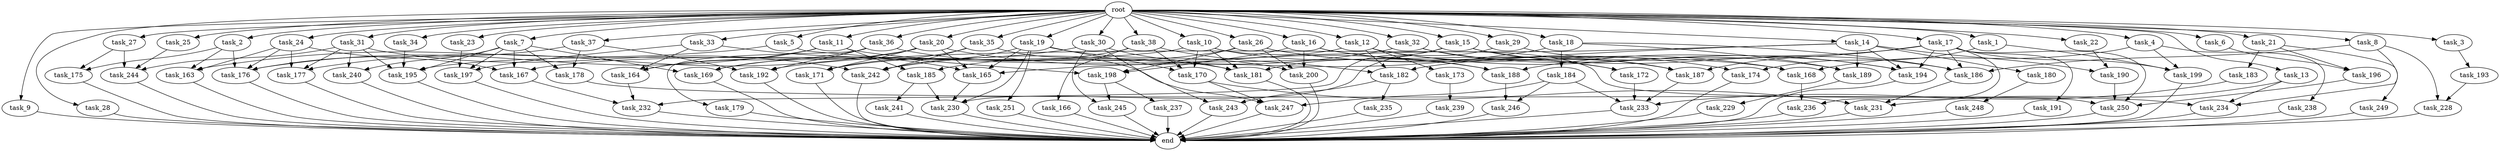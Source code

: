 digraph G {
  root [size="0.000000"];
  task_1 [size="1.024000"];
  task_2 [size="1.024000"];
  task_3 [size="1.024000"];
  task_4 [size="1.024000"];
  task_5 [size="1.024000"];
  task_6 [size="1.024000"];
  task_7 [size="1.024000"];
  task_8 [size="1.024000"];
  task_9 [size="1.024000"];
  task_10 [size="1.024000"];
  task_11 [size="1.024000"];
  task_12 [size="1.024000"];
  task_13 [size="1.024000"];
  task_14 [size="1.024000"];
  task_15 [size="1.024000"];
  task_16 [size="1.024000"];
  task_17 [size="1.024000"];
  task_18 [size="1.024000"];
  task_19 [size="1.024000"];
  task_20 [size="1.024000"];
  task_21 [size="1.024000"];
  task_22 [size="1.024000"];
  task_23 [size="1.024000"];
  task_24 [size="1.024000"];
  task_25 [size="1.024000"];
  task_26 [size="1.024000"];
  task_27 [size="1.024000"];
  task_28 [size="1.024000"];
  task_29 [size="1.024000"];
  task_30 [size="1.024000"];
  task_31 [size="1.024000"];
  task_32 [size="1.024000"];
  task_33 [size="1.024000"];
  task_34 [size="1.024000"];
  task_35 [size="1.024000"];
  task_36 [size="1.024000"];
  task_37 [size="1.024000"];
  task_38 [size="1.024000"];
  task_163 [size="592705486.848000"];
  task_164 [size="670014898.176000"];
  task_165 [size="1700807049.216000"];
  task_166 [size="137438953.472000"];
  task_167 [size="463856467.968000"];
  task_168 [size="146028888.064000"];
  task_169 [size="1314259992.576000"];
  task_170 [size="1692217114.624000"];
  task_171 [size="1546188226.560000"];
  task_172 [size="386547056.640000"];
  task_173 [size="214748364.800000"];
  task_174 [size="936302870.528000"];
  task_175 [size="558345748.480000"];
  task_176 [size="704374636.544000"];
  task_177 [size="721554505.728000"];
  task_178 [size="429496729.600000"];
  task_179 [size="214748364.800000"];
  task_180 [size="137438953.472000"];
  task_181 [size="1657857376.256000"];
  task_182 [size="489626271.744000"];
  task_183 [size="858993459.200000"];
  task_184 [size="34359738.368000"];
  task_185 [size="893353197.568000"];
  task_186 [size="223338299.392000"];
  task_187 [size="1185410973.696000"];
  task_188 [size="1486058684.416000"];
  task_189 [size="481036337.152000"];
  task_190 [size="171798691.840000"];
  task_191 [size="77309411.328000"];
  task_192 [size="566935683.072000"];
  task_193 [size="214748364.800000"];
  task_194 [size="644245094.400000"];
  task_195 [size="1245540515.840000"];
  task_196 [size="1168231104.512000"];
  task_197 [size="1494648619.008000"];
  task_198 [size="1073741824.000000"];
  task_199 [size="188978561.024000"];
  task_200 [size="1632087572.480000"];
  task_228 [size="386547056.640000"];
  task_229 [size="137438953.472000"];
  task_230 [size="1125281431.552000"];
  task_231 [size="1425929142.272000"];
  task_232 [size="558345748.480000"];
  task_233 [size="584115552.256000"];
  task_234 [size="420906795.008000"];
  task_235 [size="34359738.368000"];
  task_236 [size="498216206.336000"];
  task_237 [size="309237645.312000"];
  task_238 [size="34359738.368000"];
  task_239 [size="214748364.800000"];
  task_240 [size="352187318.272000"];
  task_241 [size="137438953.472000"];
  task_242 [size="2001454759.936000"];
  task_243 [size="584115552.256000"];
  task_244 [size="309237645.312000"];
  task_245 [size="858993459.200000"];
  task_246 [size="352187318.272000"];
  task_247 [size="1494648619.008000"];
  task_248 [size="137438953.472000"];
  task_249 [size="858993459.200000"];
  task_250 [size="1571958030.336000"];
  task_251 [size="695784701.952000"];
  end [size="0.000000"];

  root -> task_1 [size="1.000000"];
  root -> task_2 [size="1.000000"];
  root -> task_3 [size="1.000000"];
  root -> task_4 [size="1.000000"];
  root -> task_5 [size="1.000000"];
  root -> task_6 [size="1.000000"];
  root -> task_7 [size="1.000000"];
  root -> task_8 [size="1.000000"];
  root -> task_9 [size="1.000000"];
  root -> task_10 [size="1.000000"];
  root -> task_11 [size="1.000000"];
  root -> task_12 [size="1.000000"];
  root -> task_13 [size="1.000000"];
  root -> task_14 [size="1.000000"];
  root -> task_15 [size="1.000000"];
  root -> task_16 [size="1.000000"];
  root -> task_17 [size="1.000000"];
  root -> task_18 [size="1.000000"];
  root -> task_19 [size="1.000000"];
  root -> task_20 [size="1.000000"];
  root -> task_21 [size="1.000000"];
  root -> task_22 [size="1.000000"];
  root -> task_23 [size="1.000000"];
  root -> task_24 [size="1.000000"];
  root -> task_25 [size="1.000000"];
  root -> task_26 [size="1.000000"];
  root -> task_27 [size="1.000000"];
  root -> task_28 [size="1.000000"];
  root -> task_29 [size="1.000000"];
  root -> task_30 [size="1.000000"];
  root -> task_31 [size="1.000000"];
  root -> task_32 [size="1.000000"];
  root -> task_33 [size="1.000000"];
  root -> task_34 [size="1.000000"];
  root -> task_35 [size="1.000000"];
  root -> task_36 [size="1.000000"];
  root -> task_37 [size="1.000000"];
  root -> task_38 [size="1.000000"];
  task_1 -> task_174 [size="75497472.000000"];
  task_1 -> task_199 [size="75497472.000000"];
  task_2 -> task_163 [size="411041792.000000"];
  task_2 -> task_175 [size="411041792.000000"];
  task_2 -> task_176 [size="411041792.000000"];
  task_3 -> task_193 [size="209715200.000000"];
  task_4 -> task_168 [size="33554432.000000"];
  task_4 -> task_199 [size="33554432.000000"];
  task_4 -> task_238 [size="33554432.000000"];
  task_5 -> task_163 [size="134217728.000000"];
  task_5 -> task_198 [size="134217728.000000"];
  task_6 -> task_196 [size="301989888.000000"];
  task_7 -> task_167 [size="209715200.000000"];
  task_7 -> task_169 [size="209715200.000000"];
  task_7 -> task_178 [size="209715200.000000"];
  task_7 -> task_195 [size="209715200.000000"];
  task_7 -> task_197 [size="209715200.000000"];
  task_7 -> task_240 [size="209715200.000000"];
  task_8 -> task_186 [size="75497472.000000"];
  task_8 -> task_228 [size="75497472.000000"];
  task_8 -> task_234 [size="75497472.000000"];
  task_9 -> end [size="1.000000"];
  task_10 -> task_170 [size="838860800.000000"];
  task_10 -> task_181 [size="838860800.000000"];
  task_10 -> task_188 [size="838860800.000000"];
  task_10 -> task_195 [size="838860800.000000"];
  task_10 -> task_250 [size="838860800.000000"];
  task_11 -> task_164 [size="33554432.000000"];
  task_11 -> task_168 [size="33554432.000000"];
  task_11 -> task_176 [size="33554432.000000"];
  task_11 -> task_185 [size="33554432.000000"];
  task_12 -> task_167 [size="209715200.000000"];
  task_12 -> task_173 [size="209715200.000000"];
  task_12 -> task_182 [size="209715200.000000"];
  task_12 -> task_187 [size="209715200.000000"];
  task_12 -> task_194 [size="209715200.000000"];
  task_13 -> task_231 [size="301989888.000000"];
  task_13 -> task_234 [size="301989888.000000"];
  task_14 -> task_180 [size="134217728.000000"];
  task_14 -> task_182 [size="134217728.000000"];
  task_14 -> task_189 [size="134217728.000000"];
  task_14 -> task_190 [size="134217728.000000"];
  task_14 -> task_192 [size="134217728.000000"];
  task_14 -> task_194 [size="134217728.000000"];
  task_15 -> task_181 [size="33554432.000000"];
  task_15 -> task_186 [size="33554432.000000"];
  task_15 -> task_187 [size="33554432.000000"];
  task_15 -> task_232 [size="33554432.000000"];
  task_16 -> task_168 [size="75497472.000000"];
  task_16 -> task_172 [size="75497472.000000"];
  task_16 -> task_198 [size="75497472.000000"];
  task_16 -> task_200 [size="75497472.000000"];
  task_17 -> task_186 [size="75497472.000000"];
  task_17 -> task_187 [size="75497472.000000"];
  task_17 -> task_188 [size="75497472.000000"];
  task_17 -> task_191 [size="75497472.000000"];
  task_17 -> task_194 [size="75497472.000000"];
  task_17 -> task_199 [size="75497472.000000"];
  task_17 -> task_236 [size="75497472.000000"];
  task_17 -> task_250 [size="75497472.000000"];
  task_18 -> task_165 [size="33554432.000000"];
  task_18 -> task_184 [size="33554432.000000"];
  task_18 -> task_186 [size="33554432.000000"];
  task_18 -> task_189 [size="33554432.000000"];
  task_19 -> task_165 [size="679477248.000000"];
  task_19 -> task_170 [size="679477248.000000"];
  task_19 -> task_200 [size="679477248.000000"];
  task_19 -> task_230 [size="679477248.000000"];
  task_19 -> task_242 [size="679477248.000000"];
  task_19 -> task_251 [size="679477248.000000"];
  task_20 -> task_165 [size="536870912.000000"];
  task_20 -> task_169 [size="536870912.000000"];
  task_20 -> task_171 [size="536870912.000000"];
  task_20 -> task_177 [size="536870912.000000"];
  task_20 -> task_188 [size="536870912.000000"];
  task_21 -> task_183 [size="838860800.000000"];
  task_21 -> task_196 [size="838860800.000000"];
  task_21 -> task_249 [size="838860800.000000"];
  task_22 -> task_190 [size="33554432.000000"];
  task_23 -> task_197 [size="838860800.000000"];
  task_24 -> task_163 [size="33554432.000000"];
  task_24 -> task_167 [size="33554432.000000"];
  task_24 -> task_176 [size="33554432.000000"];
  task_24 -> task_177 [size="33554432.000000"];
  task_25 -> task_244 [size="33554432.000000"];
  task_26 -> task_174 [size="838860800.000000"];
  task_26 -> task_185 [size="838860800.000000"];
  task_26 -> task_187 [size="838860800.000000"];
  task_26 -> task_198 [size="838860800.000000"];
  task_26 -> task_200 [size="838860800.000000"];
  task_27 -> task_175 [size="134217728.000000"];
  task_27 -> task_244 [size="134217728.000000"];
  task_28 -> end [size="1.000000"];
  task_29 -> task_194 [size="209715200.000000"];
  task_29 -> task_230 [size="209715200.000000"];
  task_30 -> task_169 [size="536870912.000000"];
  task_30 -> task_181 [size="536870912.000000"];
  task_30 -> task_243 [size="536870912.000000"];
  task_30 -> task_245 [size="536870912.000000"];
  task_31 -> task_177 [size="134217728.000000"];
  task_31 -> task_195 [size="134217728.000000"];
  task_31 -> task_240 [size="134217728.000000"];
  task_31 -> task_242 [size="134217728.000000"];
  task_31 -> task_244 [size="134217728.000000"];
  task_32 -> task_172 [size="301989888.000000"];
  task_32 -> task_189 [size="301989888.000000"];
  task_32 -> task_242 [size="301989888.000000"];
  task_33 -> task_164 [size="411041792.000000"];
  task_33 -> task_165 [size="411041792.000000"];
  task_33 -> task_197 [size="411041792.000000"];
  task_34 -> task_195 [size="33554432.000000"];
  task_35 -> task_171 [size="838860800.000000"];
  task_35 -> task_242 [size="838860800.000000"];
  task_35 -> task_247 [size="838860800.000000"];
  task_36 -> task_164 [size="209715200.000000"];
  task_36 -> task_179 [size="209715200.000000"];
  task_36 -> task_181 [size="209715200.000000"];
  task_36 -> task_192 [size="209715200.000000"];
  task_37 -> task_176 [size="209715200.000000"];
  task_37 -> task_178 [size="209715200.000000"];
  task_37 -> task_192 [size="209715200.000000"];
  task_38 -> task_166 [size="134217728.000000"];
  task_38 -> task_170 [size="134217728.000000"];
  task_38 -> task_171 [size="134217728.000000"];
  task_38 -> task_182 [size="134217728.000000"];
  task_163 -> end [size="1.000000"];
  task_164 -> task_232 [size="209715200.000000"];
  task_165 -> task_230 [size="75497472.000000"];
  task_166 -> end [size="1.000000"];
  task_167 -> task_232 [size="301989888.000000"];
  task_168 -> task_236 [size="411041792.000000"];
  task_169 -> end [size="1.000000"];
  task_170 -> task_231 [size="411041792.000000"];
  task_170 -> task_247 [size="411041792.000000"];
  task_171 -> end [size="1.000000"];
  task_172 -> task_233 [size="75497472.000000"];
  task_173 -> task_239 [size="209715200.000000"];
  task_174 -> end [size="1.000000"];
  task_175 -> end [size="1.000000"];
  task_176 -> end [size="1.000000"];
  task_177 -> end [size="1.000000"];
  task_178 -> task_234 [size="33554432.000000"];
  task_179 -> end [size="1.000000"];
  task_180 -> task_248 [size="134217728.000000"];
  task_181 -> end [size="1.000000"];
  task_182 -> task_235 [size="33554432.000000"];
  task_182 -> task_243 [size="33554432.000000"];
  task_183 -> task_233 [size="209715200.000000"];
  task_184 -> task_233 [size="209715200.000000"];
  task_184 -> task_246 [size="209715200.000000"];
  task_184 -> task_247 [size="209715200.000000"];
  task_185 -> task_230 [size="134217728.000000"];
  task_185 -> task_241 [size="134217728.000000"];
  task_186 -> task_231 [size="679477248.000000"];
  task_187 -> task_233 [size="75497472.000000"];
  task_188 -> task_246 [size="134217728.000000"];
  task_189 -> task_229 [size="134217728.000000"];
  task_190 -> task_250 [size="411041792.000000"];
  task_191 -> end [size="1.000000"];
  task_192 -> end [size="1.000000"];
  task_193 -> task_228 [size="301989888.000000"];
  task_194 -> end [size="1.000000"];
  task_195 -> end [size="1.000000"];
  task_196 -> task_250 [size="209715200.000000"];
  task_197 -> end [size="1.000000"];
  task_198 -> task_237 [size="301989888.000000"];
  task_198 -> task_245 [size="301989888.000000"];
  task_199 -> end [size="1.000000"];
  task_200 -> end [size="1.000000"];
  task_228 -> end [size="1.000000"];
  task_229 -> end [size="1.000000"];
  task_230 -> end [size="1.000000"];
  task_231 -> end [size="1.000000"];
  task_232 -> end [size="1.000000"];
  task_233 -> end [size="1.000000"];
  task_234 -> end [size="1.000000"];
  task_235 -> end [size="1.000000"];
  task_236 -> end [size="1.000000"];
  task_237 -> end [size="1.000000"];
  task_238 -> end [size="1.000000"];
  task_239 -> end [size="1.000000"];
  task_240 -> end [size="1.000000"];
  task_241 -> end [size="1.000000"];
  task_242 -> end [size="1.000000"];
  task_243 -> end [size="1.000000"];
  task_244 -> end [size="1.000000"];
  task_245 -> end [size="1.000000"];
  task_246 -> end [size="1.000000"];
  task_247 -> end [size="1.000000"];
  task_248 -> end [size="1.000000"];
  task_249 -> end [size="1.000000"];
  task_250 -> end [size="1.000000"];
  task_251 -> end [size="1.000000"];
}
